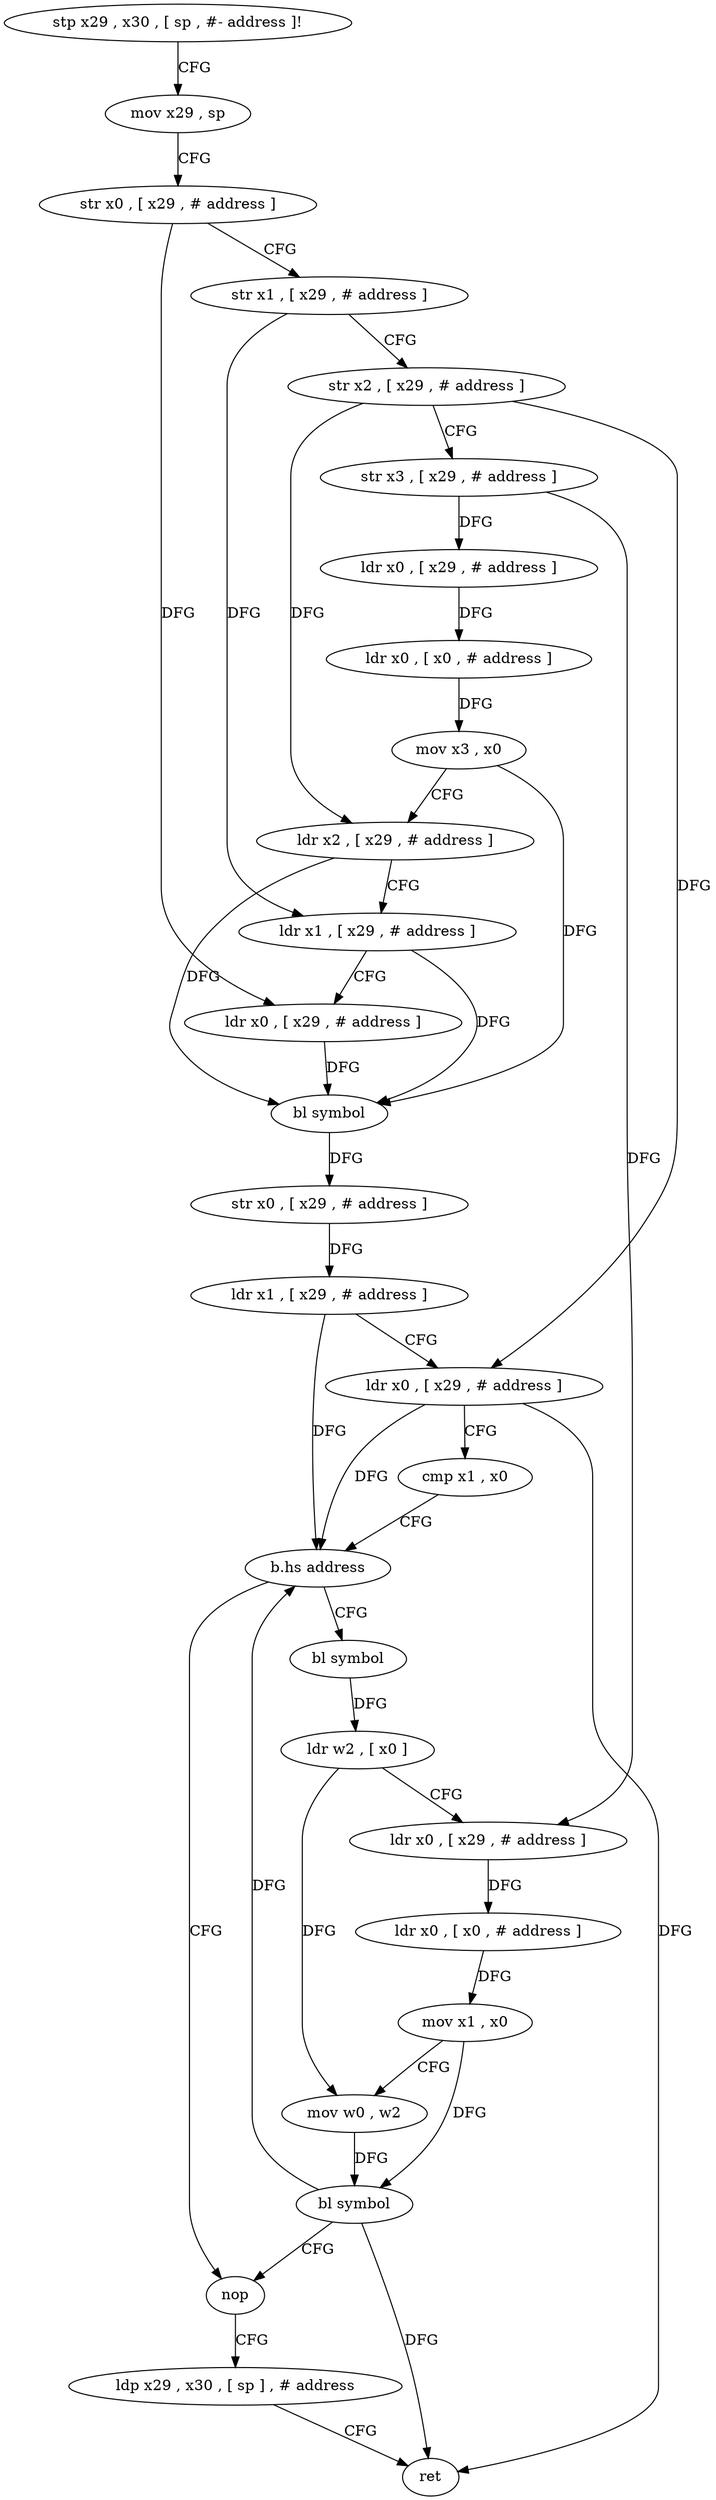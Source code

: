 digraph "func" {
"4256480" [label = "stp x29 , x30 , [ sp , #- address ]!" ]
"4256484" [label = "mov x29 , sp" ]
"4256488" [label = "str x0 , [ x29 , # address ]" ]
"4256492" [label = "str x1 , [ x29 , # address ]" ]
"4256496" [label = "str x2 , [ x29 , # address ]" ]
"4256500" [label = "str x3 , [ x29 , # address ]" ]
"4256504" [label = "ldr x0 , [ x29 , # address ]" ]
"4256508" [label = "ldr x0 , [ x0 , # address ]" ]
"4256512" [label = "mov x3 , x0" ]
"4256516" [label = "ldr x2 , [ x29 , # address ]" ]
"4256520" [label = "ldr x1 , [ x29 , # address ]" ]
"4256524" [label = "ldr x0 , [ x29 , # address ]" ]
"4256528" [label = "bl symbol" ]
"4256532" [label = "str x0 , [ x29 , # address ]" ]
"4256536" [label = "ldr x1 , [ x29 , # address ]" ]
"4256540" [label = "ldr x0 , [ x29 , # address ]" ]
"4256544" [label = "cmp x1 , x0" ]
"4256548" [label = "b.hs address" ]
"4256580" [label = "nop" ]
"4256552" [label = "bl symbol" ]
"4256584" [label = "ldp x29 , x30 , [ sp ] , # address" ]
"4256588" [label = "ret" ]
"4256556" [label = "ldr w2 , [ x0 ]" ]
"4256560" [label = "ldr x0 , [ x29 , # address ]" ]
"4256564" [label = "ldr x0 , [ x0 , # address ]" ]
"4256568" [label = "mov x1 , x0" ]
"4256572" [label = "mov w0 , w2" ]
"4256576" [label = "bl symbol" ]
"4256480" -> "4256484" [ label = "CFG" ]
"4256484" -> "4256488" [ label = "CFG" ]
"4256488" -> "4256492" [ label = "CFG" ]
"4256488" -> "4256524" [ label = "DFG" ]
"4256492" -> "4256496" [ label = "CFG" ]
"4256492" -> "4256520" [ label = "DFG" ]
"4256496" -> "4256500" [ label = "CFG" ]
"4256496" -> "4256516" [ label = "DFG" ]
"4256496" -> "4256540" [ label = "DFG" ]
"4256500" -> "4256504" [ label = "DFG" ]
"4256500" -> "4256560" [ label = "DFG" ]
"4256504" -> "4256508" [ label = "DFG" ]
"4256508" -> "4256512" [ label = "DFG" ]
"4256512" -> "4256516" [ label = "CFG" ]
"4256512" -> "4256528" [ label = "DFG" ]
"4256516" -> "4256520" [ label = "CFG" ]
"4256516" -> "4256528" [ label = "DFG" ]
"4256520" -> "4256524" [ label = "CFG" ]
"4256520" -> "4256528" [ label = "DFG" ]
"4256524" -> "4256528" [ label = "DFG" ]
"4256528" -> "4256532" [ label = "DFG" ]
"4256532" -> "4256536" [ label = "DFG" ]
"4256536" -> "4256540" [ label = "CFG" ]
"4256536" -> "4256548" [ label = "DFG" ]
"4256540" -> "4256544" [ label = "CFG" ]
"4256540" -> "4256548" [ label = "DFG" ]
"4256540" -> "4256588" [ label = "DFG" ]
"4256544" -> "4256548" [ label = "CFG" ]
"4256548" -> "4256580" [ label = "CFG" ]
"4256548" -> "4256552" [ label = "CFG" ]
"4256580" -> "4256584" [ label = "CFG" ]
"4256552" -> "4256556" [ label = "DFG" ]
"4256584" -> "4256588" [ label = "CFG" ]
"4256556" -> "4256560" [ label = "CFG" ]
"4256556" -> "4256572" [ label = "DFG" ]
"4256560" -> "4256564" [ label = "DFG" ]
"4256564" -> "4256568" [ label = "DFG" ]
"4256568" -> "4256572" [ label = "CFG" ]
"4256568" -> "4256576" [ label = "DFG" ]
"4256572" -> "4256576" [ label = "DFG" ]
"4256576" -> "4256580" [ label = "CFG" ]
"4256576" -> "4256548" [ label = "DFG" ]
"4256576" -> "4256588" [ label = "DFG" ]
}
